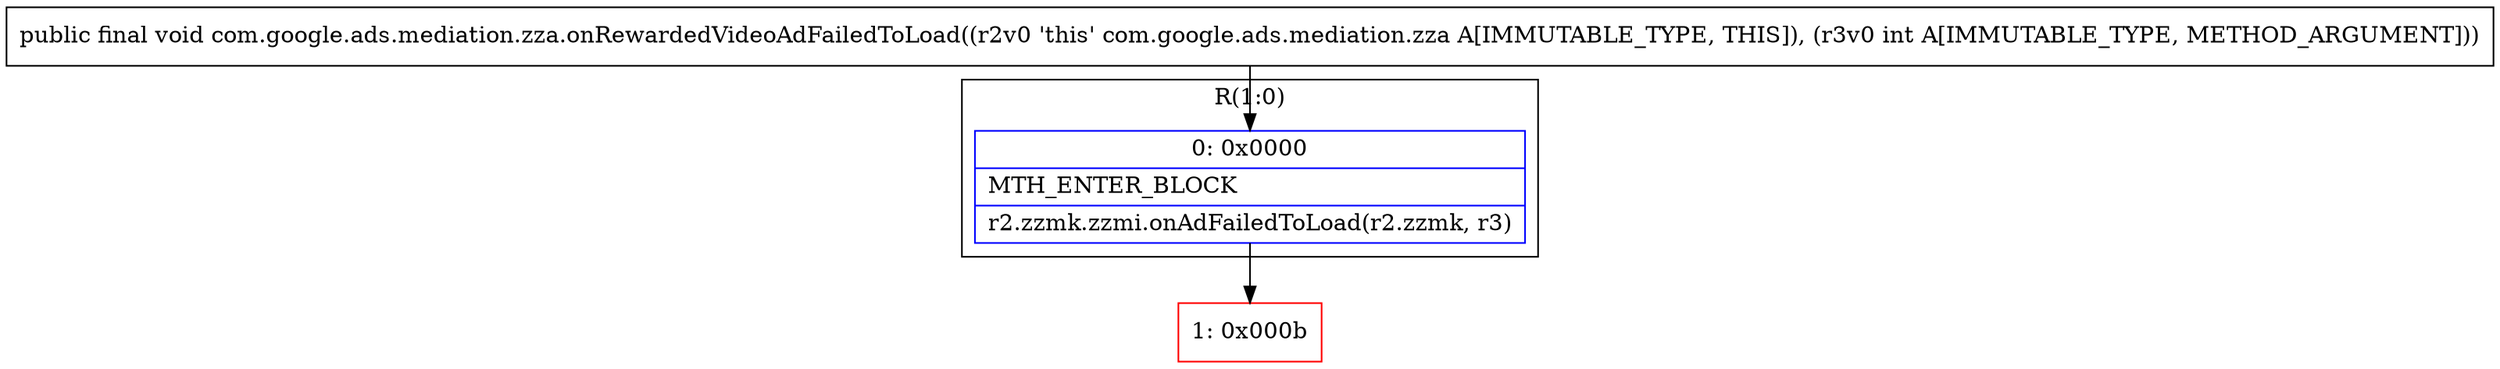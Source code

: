 digraph "CFG forcom.google.ads.mediation.zza.onRewardedVideoAdFailedToLoad(I)V" {
subgraph cluster_Region_355480364 {
label = "R(1:0)";
node [shape=record,color=blue];
Node_0 [shape=record,label="{0\:\ 0x0000|MTH_ENTER_BLOCK\l|r2.zzmk.zzmi.onAdFailedToLoad(r2.zzmk, r3)\l}"];
}
Node_1 [shape=record,color=red,label="{1\:\ 0x000b}"];
MethodNode[shape=record,label="{public final void com.google.ads.mediation.zza.onRewardedVideoAdFailedToLoad((r2v0 'this' com.google.ads.mediation.zza A[IMMUTABLE_TYPE, THIS]), (r3v0 int A[IMMUTABLE_TYPE, METHOD_ARGUMENT])) }"];
MethodNode -> Node_0;
Node_0 -> Node_1;
}

